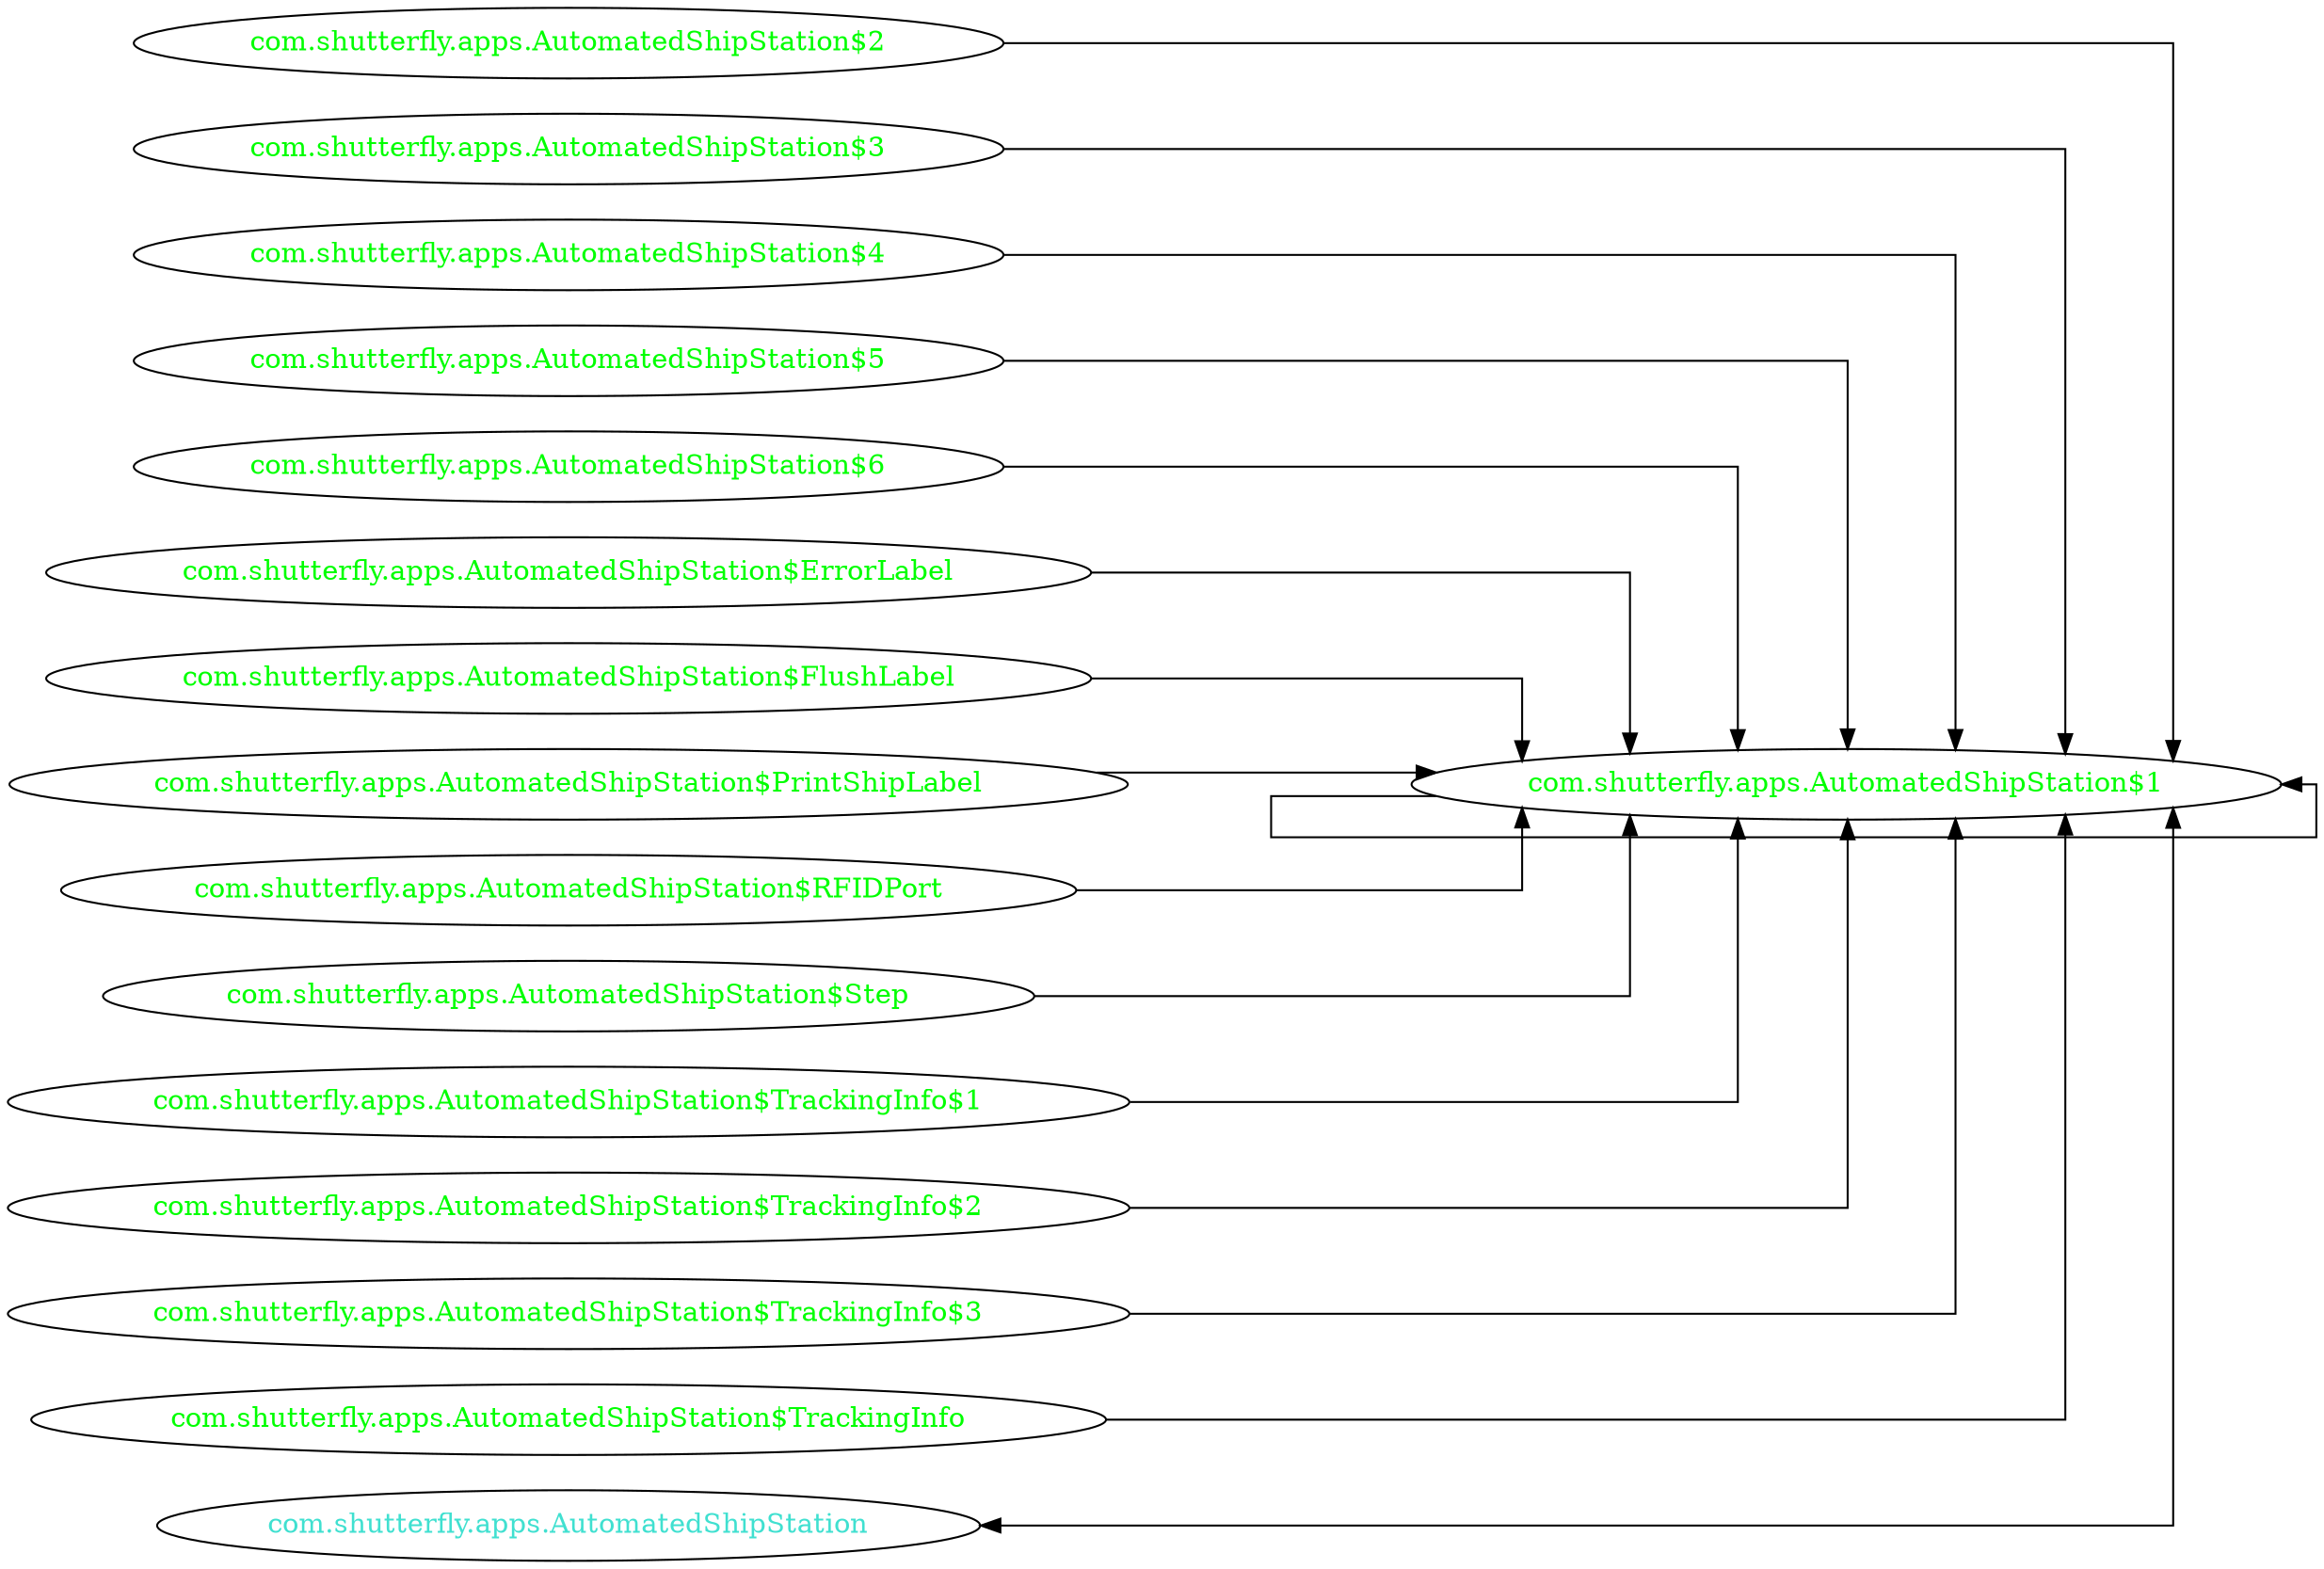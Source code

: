 digraph dependencyGraph {
 concentrate=true;
 ranksep="2.0";
 rankdir="LR"; 
 splines="ortho";
"com.shutterfly.apps.AutomatedShipStation$1" [fontcolor="red"];
"com.shutterfly.apps.AutomatedShipStation$1" [ fontcolor="green" ];
"com.shutterfly.apps.AutomatedShipStation$1"->"com.shutterfly.apps.AutomatedShipStation$1";
"com.shutterfly.apps.AutomatedShipStation$2" [ fontcolor="green" ];
"com.shutterfly.apps.AutomatedShipStation$2"->"com.shutterfly.apps.AutomatedShipStation$1";
"com.shutterfly.apps.AutomatedShipStation$3" [ fontcolor="green" ];
"com.shutterfly.apps.AutomatedShipStation$3"->"com.shutterfly.apps.AutomatedShipStation$1";
"com.shutterfly.apps.AutomatedShipStation$4" [ fontcolor="green" ];
"com.shutterfly.apps.AutomatedShipStation$4"->"com.shutterfly.apps.AutomatedShipStation$1";
"com.shutterfly.apps.AutomatedShipStation$5" [ fontcolor="green" ];
"com.shutterfly.apps.AutomatedShipStation$5"->"com.shutterfly.apps.AutomatedShipStation$1";
"com.shutterfly.apps.AutomatedShipStation$6" [ fontcolor="green" ];
"com.shutterfly.apps.AutomatedShipStation$6"->"com.shutterfly.apps.AutomatedShipStation$1";
"com.shutterfly.apps.AutomatedShipStation$ErrorLabel" [ fontcolor="green" ];
"com.shutterfly.apps.AutomatedShipStation$ErrorLabel"->"com.shutterfly.apps.AutomatedShipStation$1";
"com.shutterfly.apps.AutomatedShipStation$FlushLabel" [ fontcolor="green" ];
"com.shutterfly.apps.AutomatedShipStation$FlushLabel"->"com.shutterfly.apps.AutomatedShipStation$1";
"com.shutterfly.apps.AutomatedShipStation$PrintShipLabel" [ fontcolor="green" ];
"com.shutterfly.apps.AutomatedShipStation$PrintShipLabel"->"com.shutterfly.apps.AutomatedShipStation$1";
"com.shutterfly.apps.AutomatedShipStation$RFIDPort" [ fontcolor="green" ];
"com.shutterfly.apps.AutomatedShipStation$RFIDPort"->"com.shutterfly.apps.AutomatedShipStation$1";
"com.shutterfly.apps.AutomatedShipStation$Step" [ fontcolor="green" ];
"com.shutterfly.apps.AutomatedShipStation$Step"->"com.shutterfly.apps.AutomatedShipStation$1";
"com.shutterfly.apps.AutomatedShipStation$TrackingInfo$1" [ fontcolor="green" ];
"com.shutterfly.apps.AutomatedShipStation$TrackingInfo$1"->"com.shutterfly.apps.AutomatedShipStation$1";
"com.shutterfly.apps.AutomatedShipStation$TrackingInfo$2" [ fontcolor="green" ];
"com.shutterfly.apps.AutomatedShipStation$TrackingInfo$2"->"com.shutterfly.apps.AutomatedShipStation$1";
"com.shutterfly.apps.AutomatedShipStation$TrackingInfo$3" [ fontcolor="green" ];
"com.shutterfly.apps.AutomatedShipStation$TrackingInfo$3"->"com.shutterfly.apps.AutomatedShipStation$1";
"com.shutterfly.apps.AutomatedShipStation$TrackingInfo" [ fontcolor="green" ];
"com.shutterfly.apps.AutomatedShipStation$TrackingInfo"->"com.shutterfly.apps.AutomatedShipStation$1";
"com.shutterfly.apps.AutomatedShipStation" [ fontcolor="turquoise" ];
"com.shutterfly.apps.AutomatedShipStation"->"com.shutterfly.apps.AutomatedShipStation$1" [dir=both];
}